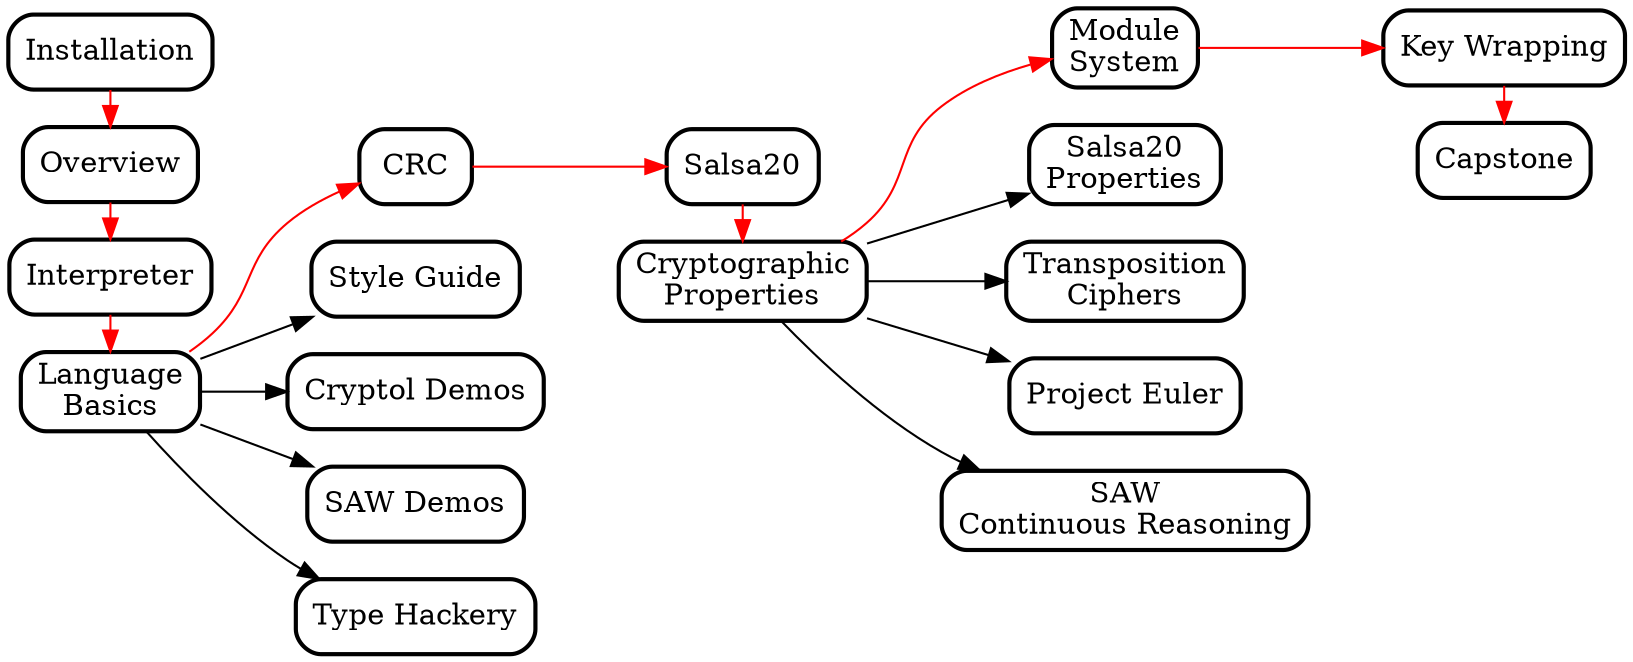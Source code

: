 digraph  {
  //splines = ortho;
  //concentrate = true;

  bgcolor="transparent";
  rankdir="LR";

  node [shape="box", style="rounded,filled", fillcolor="white", penwidth = 2];
  edge [penwidth = 1];

  // URLs by node
  // recommended

  Installation               [URL="../INSTALL.html"];
  Overview                   [URL="../labs/Overview/Overview.html"];
  Interpreter                [URL="../labs/Interpreter/Interpreter.html"];
  LanguageBasics             [URL="../labs/Language/Basics.html"];
  CRC                        [URL="../labs/CRC/CRC.html"];
  Salsa20                    [URL="../labs/Salsa20/Salsa20.html"];
  CryptographicProperties    [URL="../labs/CryptoProofs/CryptoProofs.html"];
  ModuleSystem               [URL="../labs/ModuleSystem.html"];
  KeyWrapping                [URL="../labs/KeyWrapping/KeyWrapping.html"];
  Capstone                   [URL="../labs/LoremIpsum/LoremIpsum.html"];

  // branch nodes
  node [fillcolor="white"];

  StyleGuide                 [URL="../cryptol-style.html"];
  CryptolDemos               [URL="../labs/Demos/Cryptol/Demos.html"];
  SAWDemos                   [URL="../labs/Demos/SAW/Demos.html"];
  TypeHackery                [URL="../labs/Language/IntroTypeHackery.html"];
  Salsa20Properties          [URL="../labs/Salsa20/Salsa20Props.html"];
  TranspositionCiphers       [URL="../labs/Transposition/Contents.html"];
  ProjectEuler               [URL="../labs/ProjectEuler/ProjectEuler.html"];
  ContinuousReasoning        [URL="../labs/SAW/SAW.html"];

  // newline/space labels

  LanguageBasics             [label = "Language\nBasics"]
  TypeHackery                [label = "Type Hackery"]
  CryptographicProperties    [label = "Cryptographic\nProperties"]
  KeyWrapping                [label = "Key Wrapping"]
  CryptolDemos               [label = "Cryptol Demos"]
  SAWDemos                   [label = "SAW Demos"]
  TranspositionCiphers       [label = "Transposition\nCiphers"]
  ModuleSystem               [label = "Module\nSystem"]
  Salsa20Properties          [label = "Salsa20\nProperties"]
  ContinuousReasoning        [label = "SAW\nContinuous Reasoning"];
  StyleGuide                 [label = "Style Guide"]
  ProjectEuler               [label = "Project Euler"]

  // recommended flow
  edge [color=red];

  Installation -> Overview;
  Overview -> Interpreter;
  Interpreter -> LanguageBasics;
  LanguageBasics -> CRC;
  CRC -> Salsa20;
  Salsa20 -> CryptographicProperties;
  CryptographicProperties -> ModuleSystem;
  ModuleSystem -> KeyWrapping;
  KeyWrapping -> Capstone;

  // branches
  edge [color=black];

  LanguageBasics -> StyleGuide;
  LanguageBasics -> CryptolDemos;
  LanguageBasics -> SAWDemos;
  LanguageBasics -> TypeHackery;
  CryptographicProperties -> Salsa20Properties;
  CryptographicProperties -> TranspositionCiphers;
  CryptographicProperties -> ProjectEuler;
  CryptographicProperties -> ContinuousReasoning

  // ranks

  {
    // Intro
    rank = same;
    Installation;
    Overview;
    Interpreter;
    LanguageBasics;
  }

  {
    // Language Basics
    rank = same;
    CRC;
    StyleGuide;
    CryptolDemos;
    SAWDemos;
    TypeHackery;
  }

  {
    // Cryptographic Properties
    rank = same;
    Salsa20;
    CryptographicProperties;
  }

  {
    // Miscellany
    rank = same;
    ModuleSystem;
    Salsa20Properties;
    TranspositionCiphers;
    ProjectEuler;
    ContinuousReasoning;
  }

  {
    // Key Wrapping
    rank = same;
    KeyWrapping;
    Capstone;
  }

}